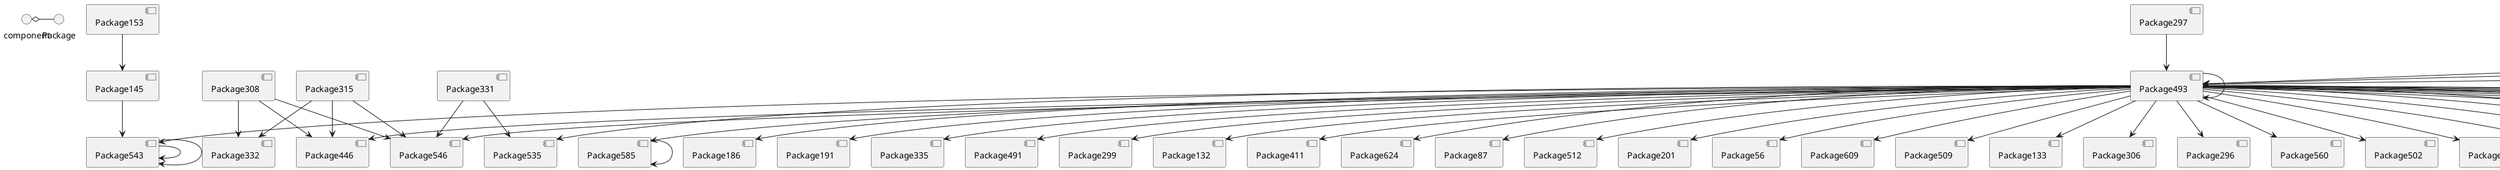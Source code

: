 @startuml
component Package3
component Package51
component Package297
component Package631
component Package54
component Package646
component Package489
component Package430
component Package159
component Package648
component Package153
component Package403
component Package615
component Package476
component Package161
component Package645
component Package312
component Package488
component Package302
component Package604
component Package154
component Package308
component Package104
component Package649
component Package543
component Package605
component Package295
component Package167
component Package145
component Package544
component Package331
component Package576
component Package647
component Package301
component Package189
component Package300
component Package585
component Package650
component Package408
component Package315
component Package106
component Package628
component Package292
component Package412
component Package422
component Package543
component Package157
component Package2
component Package291
component Package290
component Package305
component Package493
component Package4
component Package5
component Package6
component Package7
component Package8
component Package9
component Package10
component Package11
component Package12
component Package13
component Package14
component Package15
component Package16
component Package17
component Package18
component Package186
component Package186
component Package186
component Package25
component Package543
component Package585
component Package585
component Package37
component Package543
component Package50
component Package57
component Package59
component Package60
component Package61
component Package585
component Package191
component Package335
component Package85
component Package94
component Package95
component Package96
component Package491
component Package299
component Package543
component Package149
component Package155
component Package299
component Package188
component Package132
component Package219
component Package132
component Package411
component Package585
component Package624
component Package247
component Package585
component Package87
component Package512
component Package201
component Package262
component Package56
component Package316
component Package609
component Package609
component Package332
component Package446
component Package345
component Package348
component Package509
component Package352
component Package546
component Package358
component Package133
component Package493
component Package493
component Package369
component Package306
component Package373
component Package374
component Package375
component Package515
component Package380
component Package381
component Package296
component Package560
component Package502
component Package347
component Package396
component Package56
component Package309
component Package417
component Package418
component Package56
component Package474
component Package480
component Package506
component Package541
component Package87
component Package490
component Package541
component Package276
component Package507
component Package342
component Package522
component Package496
component Package607
component Package614
component Package627
component Package634
component Package651
component Package652
component Package653
component Package654
component Package609
component Package609
component Package609
component Package535
component Package546
component Package546
component Package606
component Package606
component Package670
component Package598
component Package289
component Package678
component Package679
component Package680
component Package310
component Package687
component Package133
component Package305
component Package697
component Package446
component Package703
component O-Package
Package3 --> Package4
Package3 --> Package5
Package3 --> Package6
Package3 --> Package7
Package3 --> Package8
Package3 --> Package9
Package3 --> Package10
Package3 --> Package11
Package3 --> Package12
Package3 --> Package13
Package3 --> Package14
Package3 --> Package15
Package3 --> Package16
Package3 --> Package17
Package3 --> Package18
Package3 --> Package493
Package3 --> Package25
Package51 --> Package37
Package51 --> Package50
Package51 --> Package493
Package297 --> Package493
Package631 --> Package627
Package631 --> Package634
Package54 --> Package57
Package54 --> Package59
Package54 --> Package61
Package646 --> Package651
Package646 --> Package652
Package646 --> Package653
Package646 --> Package654
Package489 --> Package493
Package430 --> Package369
Package430 --> Package474
Package159 --> Package155
Package648 --> Package653
Package648 --> Package654
Package153 --> Package145
Package403 --> Package670
Package403 --> Package678
Package403 --> Package679
Package403 --> Package680
Package615 --> Package614
Package476 --> Package417
Package476 --> Package418
Package161 --> Package57
Package161 --> Package59
Package161 --> Package60
Package645 --> Package651
Package645 --> Package652
Package645 --> Package653
Package645 --> Package654
Package312 --> Package348
Package488 --> Package262
Package302 --> Package380
Package604 --> Package247
Package604 --> Package480
Package604 --> Package506
Package154 --> Package149
Package308 --> Package332
Package308 --> Package446
Package308 --> Package546
Package104 --> Package85
Package104 --> Package94
Package104 --> Package95
Package104 --> Package96
Package649 --> Package651
Package649 --> Package653
Package649 --> Package654
Package543 --> Package543
Package605 --> Package316
Package295 --> Package219
Package295 --> Package352
Package167 --> Package687
Package145 --> Package543
Package544 --> Package396
Package544 --> Package606
Package331 --> Package535
Package331 --> Package546
Package576 --> Package515
Package647 --> Package651
Package647 --> Package652
Package647 --> Package653
Package647 --> Package654
Package301 --> Package345
Package189 --> Package188
Package300 --> Package375
Package585 --> Package585
Package650 --> Package654
Package408 --> Package358
Package315 --> Package332
Package315 --> Package446
Package315 --> Package546
Package106 --> Package697
Package628 --> Package607
Package292 --> Package381
Package412 --> Package309
Package422 --> Package369
Package543 --> Package543
Package157 --> Package703
Package2 --> Package687
Package291 --> Package373
Package290 --> Package374
Package305 --> Package305
Package493 --> Package493
Package493 --> Package446
Package493 --> Package490
Package493 --> Package201
Package493 --> Package535
Package493 --> Package546
Package493 --> Package310
Package493 --> Package585
Package493 --> Package186
Package493 --> Package289
Package493 --> Package606
Package493 --> Package541
Package493 --> Package507
Package493 --> Package87
Package493 --> Package609
Package493 --> Package543
Package493 --> Package342
Package493 --> Package191
Package493 --> Package624
Package493 --> Package133
Package493 --> Package491
Package493 --> Package502
Package493 --> Package299
Package493 --> Package598
Package493 --> Package56
Package493 --> Package496
Package493 --> Package276
Package493 --> Package306
Package493 --> Package509
Package493 --> Package515
Package493 --> Package512
Package493 --> Package309
Package493 --> Package522
Package493 --> Package506
Package493 --> Package560
Package493 --> Package335
Package493 --> Package296
Package493 --> Package347
Package493 --> Package132
Package493 --> Package411
@enduml